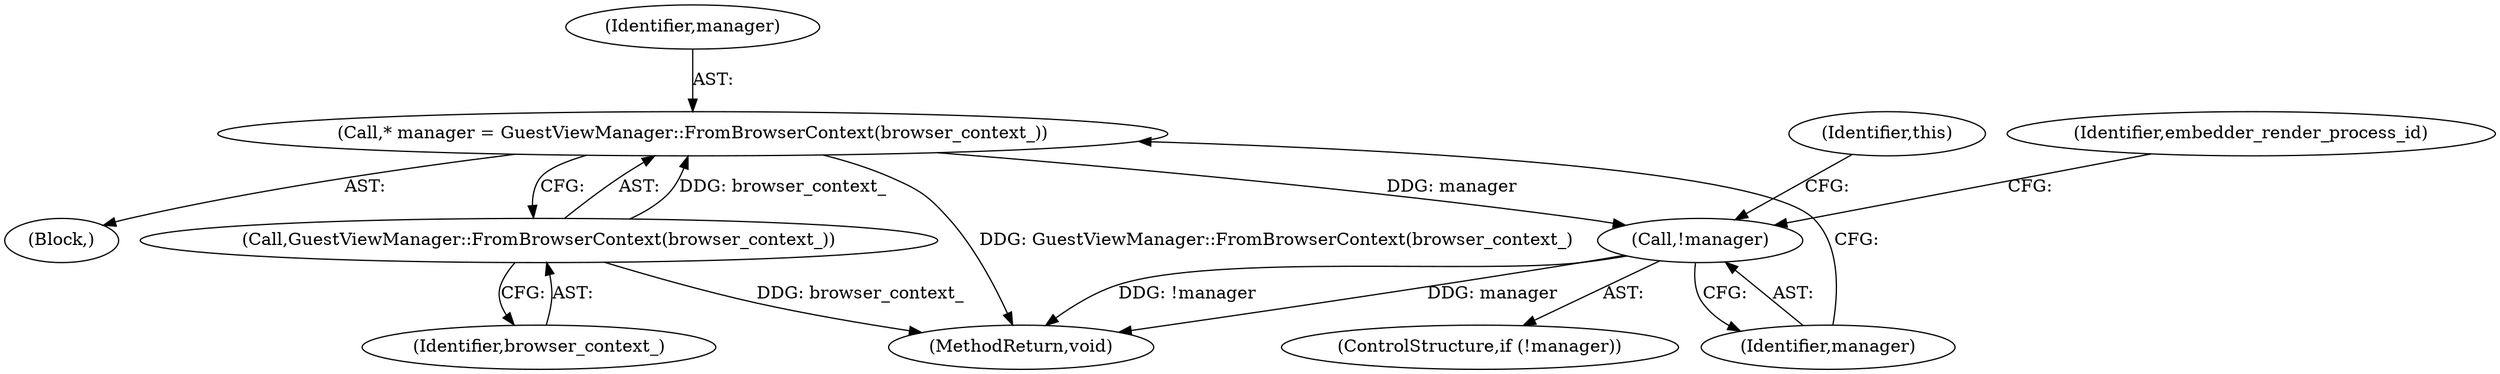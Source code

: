 digraph "0_Chrome_5bb223676defeba9c44a5ce42460c86e24561e73_9@pointer" {
"1000147" [label="(Call,* manager = GuestViewManager::FromBrowserContext(browser_context_))"];
"1000149" [label="(Call,GuestViewManager::FromBrowserContext(browser_context_))"];
"1000152" [label="(Call,!manager)"];
"1000156" [label="(Identifier,this)"];
"1000149" [label="(Call,GuestViewManager::FromBrowserContext(browser_context_))"];
"1000148" [label="(Identifier,manager)"];
"1000150" [label="(Identifier,browser_context_)"];
"1000109" [label="(Block,)"];
"1000151" [label="(ControlStructure,if (!manager))"];
"1000152" [label="(Call,!manager)"];
"1000147" [label="(Call,* manager = GuestViewManager::FromBrowserContext(browser_context_))"];
"1000166" [label="(MethodReturn,void)"];
"1000162" [label="(Identifier,embedder_render_process_id)"];
"1000153" [label="(Identifier,manager)"];
"1000147" -> "1000109"  [label="AST: "];
"1000147" -> "1000149"  [label="CFG: "];
"1000148" -> "1000147"  [label="AST: "];
"1000149" -> "1000147"  [label="AST: "];
"1000153" -> "1000147"  [label="CFG: "];
"1000147" -> "1000166"  [label="DDG: GuestViewManager::FromBrowserContext(browser_context_)"];
"1000149" -> "1000147"  [label="DDG: browser_context_"];
"1000147" -> "1000152"  [label="DDG: manager"];
"1000149" -> "1000150"  [label="CFG: "];
"1000150" -> "1000149"  [label="AST: "];
"1000149" -> "1000166"  [label="DDG: browser_context_"];
"1000152" -> "1000151"  [label="AST: "];
"1000152" -> "1000153"  [label="CFG: "];
"1000153" -> "1000152"  [label="AST: "];
"1000156" -> "1000152"  [label="CFG: "];
"1000162" -> "1000152"  [label="CFG: "];
"1000152" -> "1000166"  [label="DDG: !manager"];
"1000152" -> "1000166"  [label="DDG: manager"];
}
